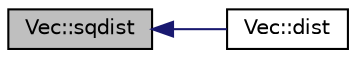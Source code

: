 digraph "Vec::sqdist"
{
 // INTERACTIVE_SVG=YES
  edge [fontname="Helvetica",fontsize="10",labelfontname="Helvetica",labelfontsize="10"];
  node [fontname="Helvetica",fontsize="10",shape=record];
  rankdir="LR";
  Node1 [label="Vec::sqdist",height=0.2,width=0.4,color="black", fillcolor="grey75", style="filled", fontcolor="black"];
  Node1 -> Node2 [dir="back",color="midnightblue",fontsize="10",style="solid",fontname="Helvetica"];
  Node2 [label="Vec::dist",height=0.2,width=0.4,color="black", fillcolor="white", style="filled",URL="$d5/d84/namespace_vec.html#af812a4b05bf66016e3ff121958f8827c"];
}
